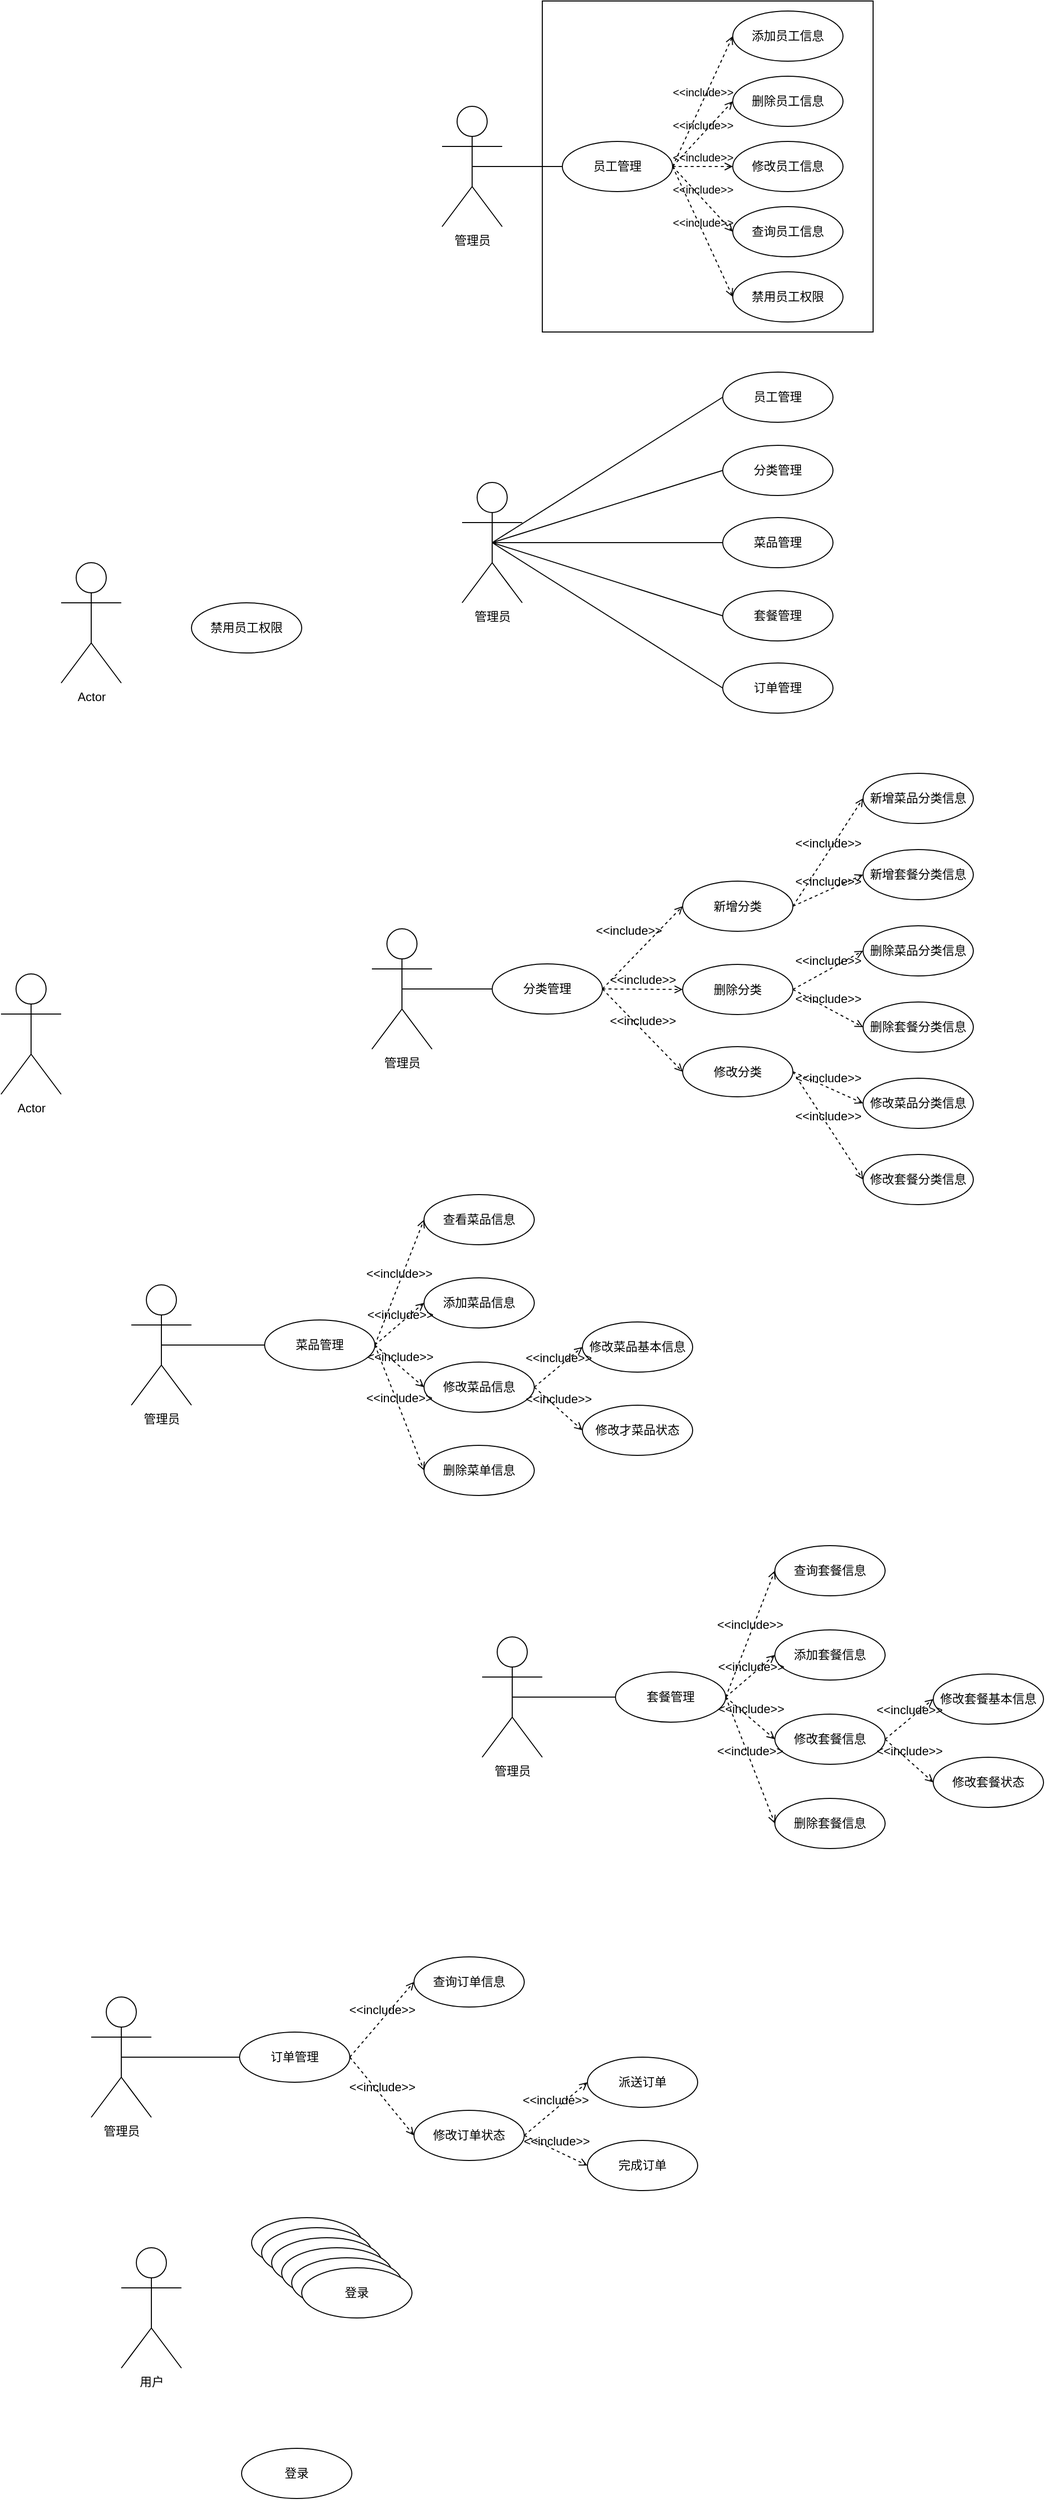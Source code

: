 <mxfile version="24.2.7" type="github" pages="2">
  <diagram name="第 1 页" id="0oYE38ctvLdI-eBOiRC1">
    <mxGraphModel dx="1310" dy="893" grid="1" gridSize="10" guides="1" tooltips="1" connect="1" arrows="1" fold="1" page="0" pageScale="1" pageWidth="827" pageHeight="1169" math="0" shadow="0">
      <root>
        <mxCell id="0" />
        <mxCell id="1" parent="0" />
        <mxCell id="sIXahdsAGYvL0uW4tXdE-1" value="" style="group;movable=1;resizable=1;rotatable=1;deletable=1;editable=1;locked=0;connectable=1;" vertex="1" connectable="0" parent="1">
          <mxGeometry x="430" y="-120" width="400" height="310" as="geometry" />
        </mxCell>
        <mxCell id="sIXahdsAGYvL0uW4tXdE-46" style="edgeStyle=none;rounded=0;orthogonalLoop=1;jettySize=auto;html=1;exitX=0.5;exitY=0.5;exitDx=0;exitDy=0;exitPerimeter=0;entryX=0;entryY=0.5;entryDx=0;entryDy=0;strokeColor=default;align=center;verticalAlign=bottom;fontFamily=Helvetica;fontSize=12;fontColor=default;labelBackgroundColor=none;endArrow=none;endFill=0;" edge="1" parent="sIXahdsAGYvL0uW4tXdE-1" source="2XvVjahBwO5Qx6K5A-zi-1" target="2XvVjahBwO5Qx6K5A-zi-2">
          <mxGeometry relative="1" as="geometry" />
        </mxCell>
        <mxCell id="2XvVjahBwO5Qx6K5A-zi-1" value="管理员" style="shape=umlActor;verticalLabelPosition=bottom;verticalAlign=top;html=1;outlineConnect=0;" vertex="1" parent="sIXahdsAGYvL0uW4tXdE-1">
          <mxGeometry y="95" width="60" height="120" as="geometry" />
        </mxCell>
        <mxCell id="2XvVjahBwO5Qx6K5A-zi-2" value="员工管理" style="ellipse;whiteSpace=wrap;html=1;" vertex="1" parent="sIXahdsAGYvL0uW4tXdE-1">
          <mxGeometry x="120" y="130" width="110" height="50" as="geometry" />
        </mxCell>
        <mxCell id="2XvVjahBwO5Qx6K5A-zi-9" value="" style="group" vertex="1" connectable="0" parent="sIXahdsAGYvL0uW4tXdE-1">
          <mxGeometry x="290" width="110" height="310" as="geometry" />
        </mxCell>
        <mxCell id="2XvVjahBwO5Qx6K5A-zi-4" value="删除员工信息" style="ellipse;whiteSpace=wrap;html=1;" vertex="1" parent="2XvVjahBwO5Qx6K5A-zi-9">
          <mxGeometry y="65" width="110" height="50" as="geometry" />
        </mxCell>
        <mxCell id="2XvVjahBwO5Qx6K5A-zi-5" value="添加员工信息" style="ellipse;whiteSpace=wrap;html=1;" vertex="1" parent="2XvVjahBwO5Qx6K5A-zi-9">
          <mxGeometry width="110" height="50" as="geometry" />
        </mxCell>
        <mxCell id="2XvVjahBwO5Qx6K5A-zi-6" value="查询员工信息" style="ellipse;whiteSpace=wrap;html=1;" vertex="1" parent="2XvVjahBwO5Qx6K5A-zi-9">
          <mxGeometry y="195" width="110" height="50" as="geometry" />
        </mxCell>
        <mxCell id="2XvVjahBwO5Qx6K5A-zi-7" value="修改员工信息" style="ellipse;whiteSpace=wrap;html=1;" vertex="1" parent="2XvVjahBwO5Qx6K5A-zi-9">
          <mxGeometry y="130" width="110" height="50" as="geometry" />
        </mxCell>
        <mxCell id="2XvVjahBwO5Qx6K5A-zi-8" value="禁用员工权限" style="ellipse;whiteSpace=wrap;html=1;" vertex="1" parent="2XvVjahBwO5Qx6K5A-zi-9">
          <mxGeometry y="260" width="110" height="50" as="geometry" />
        </mxCell>
        <mxCell id="2XvVjahBwO5Qx6K5A-zi-20" value="&amp;lt;&amp;lt;include&amp;gt;&amp;gt;" style="html=1;verticalAlign=bottom;labelBackgroundColor=none;endArrow=open;endFill=0;dashed=1;rounded=0;strokeColor=default;align=center;fontFamily=Helvetica;fontSize=11;fontColor=default;entryX=0;entryY=0.5;entryDx=0;entryDy=0;exitX=1;exitY=0.5;exitDx=0;exitDy=0;" edge="1" parent="sIXahdsAGYvL0uW4tXdE-1" source="2XvVjahBwO5Qx6K5A-zi-2" target="2XvVjahBwO5Qx6K5A-zi-5">
          <mxGeometry width="160" relative="1" as="geometry">
            <mxPoint x="140" y="120" as="sourcePoint" />
            <mxPoint x="300" y="120" as="targetPoint" />
          </mxGeometry>
        </mxCell>
        <mxCell id="2XvVjahBwO5Qx6K5A-zi-23" value="&amp;lt;&amp;lt;include&amp;gt;&amp;gt;" style="html=1;verticalAlign=bottom;labelBackgroundColor=none;endArrow=open;endFill=0;dashed=1;rounded=0;strokeColor=default;align=center;fontFamily=Helvetica;fontSize=11;fontColor=default;exitX=1;exitY=0.5;exitDx=0;exitDy=0;entryX=0;entryY=0.5;entryDx=0;entryDy=0;" edge="1" parent="sIXahdsAGYvL0uW4tXdE-1" source="2XvVjahBwO5Qx6K5A-zi-2" target="2XvVjahBwO5Qx6K5A-zi-6">
          <mxGeometry width="160" relative="1" as="geometry">
            <mxPoint x="190" y="220" as="sourcePoint" />
            <mxPoint x="350" y="220" as="targetPoint" />
          </mxGeometry>
        </mxCell>
        <mxCell id="2XvVjahBwO5Qx6K5A-zi-24" value="&amp;lt;&amp;lt;include&amp;gt;&amp;gt;" style="html=1;verticalAlign=bottom;labelBackgroundColor=none;endArrow=open;endFill=0;dashed=1;rounded=0;strokeColor=default;align=center;fontFamily=Helvetica;fontSize=11;fontColor=default;entryX=0;entryY=0.5;entryDx=0;entryDy=0;exitX=1;exitY=0.5;exitDx=0;exitDy=0;" edge="1" parent="sIXahdsAGYvL0uW4tXdE-1" source="2XvVjahBwO5Qx6K5A-zi-2" target="2XvVjahBwO5Qx6K5A-zi-8">
          <mxGeometry width="160" relative="1" as="geometry">
            <mxPoint x="210" y="240" as="sourcePoint" />
            <mxPoint x="380" y="160" as="targetPoint" />
          </mxGeometry>
        </mxCell>
        <mxCell id="2XvVjahBwO5Qx6K5A-zi-25" value="&amp;lt;&amp;lt;include&amp;gt;&amp;gt;" style="html=1;verticalAlign=bottom;labelBackgroundColor=none;endArrow=open;endFill=0;dashed=1;rounded=0;strokeColor=default;align=center;fontFamily=Helvetica;fontSize=11;fontColor=default;entryX=0;entryY=0.5;entryDx=0;entryDy=0;exitX=1;exitY=0.5;exitDx=0;exitDy=0;" edge="1" parent="sIXahdsAGYvL0uW4tXdE-1" source="2XvVjahBwO5Qx6K5A-zi-2" target="2XvVjahBwO5Qx6K5A-zi-4">
          <mxGeometry width="160" relative="1" as="geometry">
            <mxPoint x="290" y="150" as="sourcePoint" />
            <mxPoint x="380" y="160" as="targetPoint" />
          </mxGeometry>
        </mxCell>
        <mxCell id="2XvVjahBwO5Qx6K5A-zi-26" value="&amp;lt;&amp;lt;include&amp;gt;&amp;gt;" style="html=1;verticalAlign=bottom;labelBackgroundColor=none;endArrow=open;endFill=0;dashed=1;rounded=0;strokeColor=default;align=center;fontFamily=Helvetica;fontSize=11;fontColor=default;entryX=0;entryY=0.5;entryDx=0;entryDy=0;exitX=1;exitY=0.5;exitDx=0;exitDy=0;" edge="1" parent="sIXahdsAGYvL0uW4tXdE-1" source="2XvVjahBwO5Qx6K5A-zi-2" target="2XvVjahBwO5Qx6K5A-zi-7">
          <mxGeometry width="160" relative="1" as="geometry">
            <mxPoint x="560" y="250" as="sourcePoint" />
            <mxPoint x="380" y="160" as="targetPoint" />
          </mxGeometry>
        </mxCell>
        <mxCell id="sIXahdsAGYvL0uW4tXdE-6" value="Actor" style="shape=umlActor;verticalLabelPosition=bottom;verticalAlign=top;html=1;outlineConnect=0;" vertex="1" parent="1">
          <mxGeometry x="50" y="430" width="60" height="120" as="geometry" />
        </mxCell>
        <mxCell id="sIXahdsAGYvL0uW4tXdE-7" value="Actor" style="shape=umlActor;verticalLabelPosition=bottom;verticalAlign=top;html=1;outlineConnect=0;" vertex="1" parent="1">
          <mxGeometry x="-10" y="840" width="60" height="120" as="geometry" />
        </mxCell>
        <mxCell id="sIXahdsAGYvL0uW4tXdE-10" value="禁用员工权限" style="ellipse;whiteSpace=wrap;html=1;" vertex="1" parent="1">
          <mxGeometry x="180" y="470" width="110" height="50" as="geometry" />
        </mxCell>
        <mxCell id="sIXahdsAGYvL0uW4tXdE-33" value="" style="group" vertex="1" connectable="0" parent="1">
          <mxGeometry x="530" y="240" width="290" height="340" as="geometry" />
        </mxCell>
        <mxCell id="sIXahdsAGYvL0uW4tXdE-14" value="订单管理" style="ellipse;whiteSpace=wrap;html=1;verticalAlign=middle;" vertex="1" parent="sIXahdsAGYvL0uW4tXdE-33">
          <mxGeometry x="180" y="290" width="110" height="50" as="geometry" />
        </mxCell>
        <mxCell id="sIXahdsAGYvL0uW4tXdE-15" value="套餐管理" style="ellipse;whiteSpace=wrap;html=1;verticalAlign=middle;" vertex="1" parent="sIXahdsAGYvL0uW4tXdE-33">
          <mxGeometry x="180" y="218" width="110" height="50" as="geometry" />
        </mxCell>
        <mxCell id="sIXahdsAGYvL0uW4tXdE-16" value="菜品管理" style="ellipse;whiteSpace=wrap;html=1;verticalAlign=middle;" vertex="1" parent="sIXahdsAGYvL0uW4tXdE-33">
          <mxGeometry x="180" y="145" width="110" height="50" as="geometry" />
        </mxCell>
        <mxCell id="sIXahdsAGYvL0uW4tXdE-17" value="分类管理" style="ellipse;whiteSpace=wrap;html=1;verticalAlign=middle;" vertex="1" parent="sIXahdsAGYvL0uW4tXdE-33">
          <mxGeometry x="180" y="73" width="110" height="50" as="geometry" />
        </mxCell>
        <mxCell id="sIXahdsAGYvL0uW4tXdE-18" value="员工管理" style="ellipse;whiteSpace=wrap;html=1;verticalAlign=middle;" vertex="1" parent="sIXahdsAGYvL0uW4tXdE-33">
          <mxGeometry x="180" width="110" height="50" as="geometry" />
        </mxCell>
        <mxCell id="sIXahdsAGYvL0uW4tXdE-50" value="" style="whiteSpace=wrap;html=1;aspect=fixed;pointerEvents=0;align=center;verticalAlign=top;fontFamily=Helvetica;fontSize=12;fontColor=default;fillColor=none;gradientColor=none;" vertex="1" parent="1">
          <mxGeometry x="530" y="-130" width="330" height="330" as="geometry" />
        </mxCell>
        <mxCell id="sIXahdsAGYvL0uW4tXdE-9" value="管理员" style="shape=umlActor;verticalLabelPosition=bottom;verticalAlign=top;html=1;outlineConnect=0;" vertex="1" parent="1">
          <mxGeometry x="450" y="350" width="60" height="120" as="geometry" />
        </mxCell>
        <mxCell id="sIXahdsAGYvL0uW4tXdE-27" value="" style="html=1;verticalAlign=bottom;labelBackgroundColor=none;endArrow=none;endFill=0;rounded=0;strokeColor=default;align=center;fontFamily=Helvetica;fontSize=12;fontColor=default;exitX=0.5;exitY=0.5;exitDx=0;exitDy=0;exitPerimeter=0;entryX=0;entryY=0.5;entryDx=0;entryDy=0;" edge="1" parent="1" source="sIXahdsAGYvL0uW4tXdE-9" target="sIXahdsAGYvL0uW4tXdE-18">
          <mxGeometry width="160" relative="1" as="geometry">
            <mxPoint x="880" y="390" as="sourcePoint" />
            <mxPoint x="1040" y="390" as="targetPoint" />
          </mxGeometry>
        </mxCell>
        <mxCell id="sIXahdsAGYvL0uW4tXdE-29" value="" style="html=1;verticalAlign=bottom;labelBackgroundColor=none;endArrow=none;endFill=0;rounded=0;strokeColor=default;align=center;fontFamily=Helvetica;fontSize=12;fontColor=default;exitX=0.5;exitY=0.5;exitDx=0;exitDy=0;exitPerimeter=0;entryX=0;entryY=0.5;entryDx=0;entryDy=0;" edge="1" parent="1" source="sIXahdsAGYvL0uW4tXdE-9" target="sIXahdsAGYvL0uW4tXdE-17">
          <mxGeometry width="160" relative="1" as="geometry">
            <mxPoint x="830" y="540" as="sourcePoint" />
            <mxPoint x="990" y="540" as="targetPoint" />
          </mxGeometry>
        </mxCell>
        <mxCell id="sIXahdsAGYvL0uW4tXdE-30" value="" style="html=1;verticalAlign=bottom;labelBackgroundColor=none;endArrow=none;endFill=0;rounded=0;strokeColor=default;align=center;fontFamily=Helvetica;fontSize=12;fontColor=default;exitX=0.5;exitY=0.5;exitDx=0;exitDy=0;exitPerimeter=0;" edge="1" parent="1" source="sIXahdsAGYvL0uW4tXdE-9" target="sIXahdsAGYvL0uW4tXdE-16">
          <mxGeometry width="160" relative="1" as="geometry">
            <mxPoint x="830" y="360" as="sourcePoint" />
            <mxPoint x="990" y="360" as="targetPoint" />
          </mxGeometry>
        </mxCell>
        <mxCell id="sIXahdsAGYvL0uW4tXdE-31" value="" style="html=1;verticalAlign=bottom;labelBackgroundColor=none;endArrow=none;endFill=0;rounded=0;strokeColor=default;align=center;fontFamily=Helvetica;fontSize=12;fontColor=default;exitX=0.5;exitY=0.5;exitDx=0;exitDy=0;exitPerimeter=0;entryX=0;entryY=0.5;entryDx=0;entryDy=0;" edge="1" parent="1" source="sIXahdsAGYvL0uW4tXdE-9" target="sIXahdsAGYvL0uW4tXdE-15">
          <mxGeometry width="160" relative="1" as="geometry">
            <mxPoint x="830" y="360" as="sourcePoint" />
            <mxPoint x="990" y="360" as="targetPoint" />
          </mxGeometry>
        </mxCell>
        <mxCell id="sIXahdsAGYvL0uW4tXdE-32" value="" style="html=1;verticalAlign=bottom;labelBackgroundColor=none;endArrow=none;endFill=0;rounded=0;strokeColor=default;align=center;fontFamily=Helvetica;fontSize=12;fontColor=default;exitX=0.5;exitY=0.5;exitDx=0;exitDy=0;exitPerimeter=0;entryX=0;entryY=0.5;entryDx=0;entryDy=0;" edge="1" parent="1" source="sIXahdsAGYvL0uW4tXdE-9" target="sIXahdsAGYvL0uW4tXdE-14">
          <mxGeometry width="160" relative="1" as="geometry">
            <mxPoint x="830" y="450" as="sourcePoint" />
            <mxPoint x="990" y="450" as="targetPoint" />
          </mxGeometry>
        </mxCell>
        <mxCell id="sIXahdsAGYvL0uW4tXdE-60" value="" style="group" vertex="1" connectable="0" parent="1">
          <mxGeometry x="360" y="640" width="600" height="430" as="geometry" />
        </mxCell>
        <mxCell id="sIXahdsAGYvL0uW4tXdE-56" value="" style="group" vertex="1" connectable="0" parent="sIXahdsAGYvL0uW4tXdE-60">
          <mxGeometry x="490" width="110" height="430" as="geometry" />
        </mxCell>
        <mxCell id="sIXahdsAGYvL0uW4tXdE-11" value="删除套餐分类信息" style="ellipse;whiteSpace=wrap;html=1;" vertex="1" parent="sIXahdsAGYvL0uW4tXdE-56">
          <mxGeometry y="228" width="110" height="50" as="geometry" />
        </mxCell>
        <mxCell id="sIXahdsAGYvL0uW4tXdE-12" value="删除菜品分类信息" style="ellipse;whiteSpace=wrap;html=1;" vertex="1" parent="sIXahdsAGYvL0uW4tXdE-56">
          <mxGeometry y="152" width="110" height="50" as="geometry" />
        </mxCell>
        <mxCell id="sIXahdsAGYvL0uW4tXdE-13" value="新增套餐分类信息" style="ellipse;whiteSpace=wrap;html=1;" vertex="1" parent="sIXahdsAGYvL0uW4tXdE-56">
          <mxGeometry y="76" width="110" height="50" as="geometry" />
        </mxCell>
        <mxCell id="sIXahdsAGYvL0uW4tXdE-34" value="新增菜品分类信息" style="ellipse;whiteSpace=wrap;html=1;" vertex="1" parent="sIXahdsAGYvL0uW4tXdE-56">
          <mxGeometry width="110" height="50" as="geometry" />
        </mxCell>
        <mxCell id="sIXahdsAGYvL0uW4tXdE-43" value="修改套餐分类信息" style="ellipse;whiteSpace=wrap;html=1;" vertex="1" parent="sIXahdsAGYvL0uW4tXdE-56">
          <mxGeometry y="380" width="110" height="50" as="geometry" />
        </mxCell>
        <mxCell id="sIXahdsAGYvL0uW4tXdE-44" value="修改菜品分类信息" style="ellipse;whiteSpace=wrap;html=1;" vertex="1" parent="sIXahdsAGYvL0uW4tXdE-56">
          <mxGeometry y="304" width="110" height="50" as="geometry" />
        </mxCell>
        <mxCell id="sIXahdsAGYvL0uW4tXdE-59" value="" style="group" vertex="1" connectable="0" parent="sIXahdsAGYvL0uW4tXdE-60">
          <mxGeometry y="107.5" width="420" height="215" as="geometry" />
        </mxCell>
        <mxCell id="sIXahdsAGYvL0uW4tXdE-8" value="管理员" style="shape=umlActor;verticalLabelPosition=bottom;verticalAlign=top;html=1;outlineConnect=0;" vertex="1" parent="sIXahdsAGYvL0uW4tXdE-59">
          <mxGeometry y="47.5" width="60" height="120" as="geometry" />
        </mxCell>
        <mxCell id="sIXahdsAGYvL0uW4tXdE-58" value="" style="group" vertex="1" connectable="0" parent="sIXahdsAGYvL0uW4tXdE-59">
          <mxGeometry x="120" width="300" height="215" as="geometry" />
        </mxCell>
        <mxCell id="sIXahdsAGYvL0uW4tXdE-38" value="分类管理" style="ellipse;whiteSpace=wrap;html=1;" vertex="1" parent="sIXahdsAGYvL0uW4tXdE-58">
          <mxGeometry y="82.5" width="110" height="50" as="geometry" />
        </mxCell>
        <mxCell id="sIXahdsAGYvL0uW4tXdE-53" value="&amp;lt;&amp;lt;include&amp;gt;&amp;gt;" style="html=1;verticalAlign=bottom;labelBackgroundColor=none;endArrow=open;endFill=0;dashed=1;rounded=0;strokeColor=default;align=center;fontFamily=Helvetica;fontSize=12;fontColor=default;exitX=1;exitY=0.5;exitDx=0;exitDy=0;entryX=0;entryY=0.5;entryDx=0;entryDy=0;" edge="1" parent="sIXahdsAGYvL0uW4tXdE-58" source="sIXahdsAGYvL0uW4tXdE-38" target="sIXahdsAGYvL0uW4tXdE-37">
          <mxGeometry x="-0.079" y="15" width="160" relative="1" as="geometry">
            <mxPoint x="240" y="192.5" as="sourcePoint" />
            <mxPoint x="400" y="192.5" as="targetPoint" />
            <mxPoint y="-1" as="offset" />
          </mxGeometry>
        </mxCell>
        <mxCell id="sIXahdsAGYvL0uW4tXdE-55" value="&amp;lt;&amp;lt;include&amp;gt;&amp;gt;" style="html=1;verticalAlign=bottom;labelBackgroundColor=none;endArrow=open;endFill=0;dashed=1;rounded=0;strokeColor=default;align=center;fontFamily=Helvetica;fontSize=12;fontColor=default;exitX=1;exitY=0.5;exitDx=0;exitDy=0;entryX=0;entryY=0.5;entryDx=0;entryDy=0;" edge="1" parent="sIXahdsAGYvL0uW4tXdE-58" source="sIXahdsAGYvL0uW4tXdE-38" target="sIXahdsAGYvL0uW4tXdE-36">
          <mxGeometry width="160" relative="1" as="geometry">
            <mxPoint x="240" y="192.5" as="sourcePoint" />
            <mxPoint x="180" y="122.5" as="targetPoint" />
          </mxGeometry>
        </mxCell>
        <mxCell id="sIXahdsAGYvL0uW4tXdE-57" value="" style="group" vertex="1" connectable="0" parent="sIXahdsAGYvL0uW4tXdE-58">
          <mxGeometry x="190" width="110" height="215" as="geometry" />
        </mxCell>
        <mxCell id="sIXahdsAGYvL0uW4tXdE-35" value="修改分类" style="ellipse;whiteSpace=wrap;html=1;" vertex="1" parent="sIXahdsAGYvL0uW4tXdE-57">
          <mxGeometry y="165" width="110" height="50" as="geometry" />
        </mxCell>
        <mxCell id="sIXahdsAGYvL0uW4tXdE-36" value="删除分类" style="ellipse;whiteSpace=wrap;html=1;" vertex="1" parent="sIXahdsAGYvL0uW4tXdE-57">
          <mxGeometry y="83" width="110" height="50" as="geometry" />
        </mxCell>
        <mxCell id="sIXahdsAGYvL0uW4tXdE-37" value="新增分类" style="ellipse;whiteSpace=wrap;html=1;" vertex="1" parent="sIXahdsAGYvL0uW4tXdE-57">
          <mxGeometry width="110" height="50" as="geometry" />
        </mxCell>
        <mxCell id="sIXahdsAGYvL0uW4tXdE-61" value="&amp;lt;&amp;lt;include&amp;gt;&amp;gt;" style="html=1;verticalAlign=bottom;labelBackgroundColor=none;endArrow=open;endFill=0;dashed=1;rounded=0;strokeColor=default;align=center;fontFamily=Helvetica;fontSize=12;fontColor=default;entryX=0;entryY=0.5;entryDx=0;entryDy=0;exitX=1;exitY=0.5;exitDx=0;exitDy=0;" edge="1" parent="sIXahdsAGYvL0uW4tXdE-58" source="sIXahdsAGYvL0uW4tXdE-38" target="sIXahdsAGYvL0uW4tXdE-35">
          <mxGeometry width="160" relative="1" as="geometry">
            <mxPoint x="-40" y="102.5" as="sourcePoint" />
            <mxPoint x="120" y="102.5" as="targetPoint" />
          </mxGeometry>
        </mxCell>
        <mxCell id="sIXahdsAGYvL0uW4tXdE-52" style="edgeStyle=none;rounded=0;orthogonalLoop=1;jettySize=auto;html=1;exitX=0.5;exitY=0.5;exitDx=0;exitDy=0;exitPerimeter=0;entryX=0;entryY=0.5;entryDx=0;entryDy=0;strokeColor=default;align=center;verticalAlign=bottom;fontFamily=Helvetica;fontSize=12;fontColor=default;labelBackgroundColor=none;endArrow=none;endFill=0;" edge="1" parent="sIXahdsAGYvL0uW4tXdE-59" source="sIXahdsAGYvL0uW4tXdE-8" target="sIXahdsAGYvL0uW4tXdE-38">
          <mxGeometry relative="1" as="geometry" />
        </mxCell>
        <mxCell id="sIXahdsAGYvL0uW4tXdE-62" value="&amp;lt;&amp;lt;include&amp;gt;&amp;gt;" style="html=1;verticalAlign=bottom;labelBackgroundColor=none;endArrow=open;endFill=0;dashed=1;rounded=0;strokeColor=default;align=center;fontFamily=Helvetica;fontSize=12;fontColor=default;exitX=1;exitY=0.5;exitDx=0;exitDy=0;entryX=0;entryY=0.5;entryDx=0;entryDy=0;" edge="1" parent="sIXahdsAGYvL0uW4tXdE-60" source="sIXahdsAGYvL0uW4tXdE-37" target="sIXahdsAGYvL0uW4tXdE-34">
          <mxGeometry width="160" relative="1" as="geometry">
            <mxPoint x="320" y="210" as="sourcePoint" />
            <mxPoint x="480" y="210" as="targetPoint" />
          </mxGeometry>
        </mxCell>
        <mxCell id="sIXahdsAGYvL0uW4tXdE-63" value="&amp;lt;&amp;lt;include&amp;gt;&amp;gt;" style="html=1;verticalAlign=bottom;labelBackgroundColor=none;endArrow=open;endFill=0;dashed=1;rounded=0;strokeColor=default;align=center;fontFamily=Helvetica;fontSize=12;fontColor=default;entryX=0;entryY=0.5;entryDx=0;entryDy=0;exitX=1;exitY=0.5;exitDx=0;exitDy=0;" edge="1" parent="sIXahdsAGYvL0uW4tXdE-60" source="sIXahdsAGYvL0uW4tXdE-37" target="sIXahdsAGYvL0uW4tXdE-13">
          <mxGeometry width="160" relative="1" as="geometry">
            <mxPoint x="320" y="210" as="sourcePoint" />
            <mxPoint x="480" y="210" as="targetPoint" />
          </mxGeometry>
        </mxCell>
        <mxCell id="sIXahdsAGYvL0uW4tXdE-64" value="&amp;lt;&amp;lt;include&amp;gt;&amp;gt;" style="html=1;verticalAlign=bottom;labelBackgroundColor=none;endArrow=open;endFill=0;dashed=1;rounded=0;strokeColor=default;align=center;fontFamily=Helvetica;fontSize=12;fontColor=default;entryX=0;entryY=0.5;entryDx=0;entryDy=0;exitX=1;exitY=0.5;exitDx=0;exitDy=0;" edge="1" parent="sIXahdsAGYvL0uW4tXdE-60" source="sIXahdsAGYvL0uW4tXdE-36" target="sIXahdsAGYvL0uW4tXdE-12">
          <mxGeometry width="160" relative="1" as="geometry">
            <mxPoint x="320" y="210" as="sourcePoint" />
            <mxPoint x="480" y="210" as="targetPoint" />
          </mxGeometry>
        </mxCell>
        <mxCell id="sIXahdsAGYvL0uW4tXdE-65" value="&amp;lt;&amp;lt;include&amp;gt;&amp;gt;" style="html=1;verticalAlign=bottom;labelBackgroundColor=none;endArrow=open;endFill=0;dashed=1;rounded=0;strokeColor=default;align=center;fontFamily=Helvetica;fontSize=12;fontColor=default;entryX=0;entryY=0.5;entryDx=0;entryDy=0;exitX=1;exitY=0.5;exitDx=0;exitDy=0;" edge="1" parent="sIXahdsAGYvL0uW4tXdE-60" source="sIXahdsAGYvL0uW4tXdE-36" target="sIXahdsAGYvL0uW4tXdE-11">
          <mxGeometry width="160" relative="1" as="geometry">
            <mxPoint x="320" y="210" as="sourcePoint" />
            <mxPoint x="480" y="210" as="targetPoint" />
          </mxGeometry>
        </mxCell>
        <mxCell id="sIXahdsAGYvL0uW4tXdE-66" value="&amp;lt;&amp;lt;include&amp;gt;&amp;gt;" style="html=1;verticalAlign=bottom;labelBackgroundColor=none;endArrow=open;endFill=0;dashed=1;rounded=0;strokeColor=default;align=center;fontFamily=Helvetica;fontSize=12;fontColor=default;entryX=0;entryY=0.5;entryDx=0;entryDy=0;exitX=1;exitY=0.5;exitDx=0;exitDy=0;" edge="1" parent="sIXahdsAGYvL0uW4tXdE-60" source="sIXahdsAGYvL0uW4tXdE-35" target="sIXahdsAGYvL0uW4tXdE-44">
          <mxGeometry width="160" relative="1" as="geometry">
            <mxPoint x="320" y="210" as="sourcePoint" />
            <mxPoint x="480" y="210" as="targetPoint" />
          </mxGeometry>
        </mxCell>
        <mxCell id="sIXahdsAGYvL0uW4tXdE-67" value="&amp;lt;&amp;lt;include&amp;gt;&amp;gt;" style="html=1;verticalAlign=bottom;labelBackgroundColor=none;endArrow=open;endFill=0;dashed=1;rounded=0;strokeColor=default;align=center;fontFamily=Helvetica;fontSize=12;fontColor=default;exitX=1;exitY=0.5;exitDx=0;exitDy=0;entryX=0;entryY=0.5;entryDx=0;entryDy=0;" edge="1" parent="sIXahdsAGYvL0uW4tXdE-60" source="sIXahdsAGYvL0uW4tXdE-35" target="sIXahdsAGYvL0uW4tXdE-43">
          <mxGeometry width="160" relative="1" as="geometry">
            <mxPoint x="320" y="210" as="sourcePoint" />
            <mxPoint x="480" y="210" as="targetPoint" />
          </mxGeometry>
        </mxCell>
        <mxCell id="sIXahdsAGYvL0uW4tXdE-94" value="" style="group" vertex="1" connectable="0" parent="1">
          <mxGeometry x="470" y="1410" width="560" height="302" as="geometry" />
        </mxCell>
        <mxCell id="sIXahdsAGYvL0uW4tXdE-74" value="" style="group" vertex="1" connectable="0" parent="sIXahdsAGYvL0uW4tXdE-94">
          <mxGeometry x="450" y="128" width="110" height="133" as="geometry" />
        </mxCell>
        <mxCell id="sIXahdsAGYvL0uW4tXdE-75" value="修改套餐基本信息" style="ellipse;whiteSpace=wrap;html=1;" vertex="1" parent="sIXahdsAGYvL0uW4tXdE-74">
          <mxGeometry width="110" height="50" as="geometry" />
        </mxCell>
        <mxCell id="sIXahdsAGYvL0uW4tXdE-76" value="修改套餐状态" style="ellipse;whiteSpace=wrap;html=1;" vertex="1" parent="sIXahdsAGYvL0uW4tXdE-74">
          <mxGeometry y="83" width="110" height="50" as="geometry" />
        </mxCell>
        <mxCell id="sIXahdsAGYvL0uW4tXdE-77" value="套餐管理" style="ellipse;whiteSpace=wrap;html=1;" vertex="1" parent="sIXahdsAGYvL0uW4tXdE-94">
          <mxGeometry x="133" y="126" width="110" height="50" as="geometry" />
        </mxCell>
        <mxCell id="sIXahdsAGYvL0uW4tXdE-98" style="edgeStyle=none;rounded=0;orthogonalLoop=1;jettySize=auto;html=1;exitX=0.5;exitY=0.5;exitDx=0;exitDy=0;exitPerimeter=0;entryX=0;entryY=0.5;entryDx=0;entryDy=0;strokeColor=default;align=center;verticalAlign=bottom;fontFamily=Helvetica;fontSize=12;fontColor=default;labelBackgroundColor=none;endArrow=none;endFill=0;" edge="1" parent="sIXahdsAGYvL0uW4tXdE-94" source="sIXahdsAGYvL0uW4tXdE-83" target="sIXahdsAGYvL0uW4tXdE-77">
          <mxGeometry relative="1" as="geometry" />
        </mxCell>
        <mxCell id="sIXahdsAGYvL0uW4tXdE-83" value="管理员" style="shape=umlActor;verticalLabelPosition=bottom;verticalAlign=top;html=1;outlineConnect=0;" vertex="1" parent="sIXahdsAGYvL0uW4tXdE-94">
          <mxGeometry y="91" width="60" height="120" as="geometry" />
        </mxCell>
        <mxCell id="sIXahdsAGYvL0uW4tXdE-93" value="" style="group" vertex="1" connectable="0" parent="sIXahdsAGYvL0uW4tXdE-94">
          <mxGeometry x="292" width="110" height="302" as="geometry" />
        </mxCell>
        <mxCell id="sIXahdsAGYvL0uW4tXdE-79" value="删除套餐信息" style="ellipse;whiteSpace=wrap;html=1;" vertex="1" parent="sIXahdsAGYvL0uW4tXdE-93">
          <mxGeometry y="252" width="110" height="50" as="geometry" />
        </mxCell>
        <mxCell id="sIXahdsAGYvL0uW4tXdE-80" value="添加套餐信息" style="ellipse;whiteSpace=wrap;html=1;" vertex="1" parent="sIXahdsAGYvL0uW4tXdE-93">
          <mxGeometry y="84" width="110" height="50" as="geometry" />
        </mxCell>
        <mxCell id="sIXahdsAGYvL0uW4tXdE-81" value="修改套餐信息" style="ellipse;whiteSpace=wrap;html=1;" vertex="1" parent="sIXahdsAGYvL0uW4tXdE-93">
          <mxGeometry y="168" width="110" height="50" as="geometry" />
        </mxCell>
        <mxCell id="sIXahdsAGYvL0uW4tXdE-82" value="查询套餐信息" style="ellipse;whiteSpace=wrap;html=1;" vertex="1" parent="sIXahdsAGYvL0uW4tXdE-93">
          <mxGeometry width="110" height="50" as="geometry" />
        </mxCell>
        <mxCell id="sIXahdsAGYvL0uW4tXdE-106" value="&amp;lt;&amp;lt;include&amp;gt;&amp;gt;" style="html=1;verticalAlign=bottom;labelBackgroundColor=none;endArrow=open;endFill=0;dashed=1;rounded=0;strokeColor=default;align=center;fontFamily=Helvetica;fontSize=12;fontColor=default;exitX=1;exitY=0.5;exitDx=0;exitDy=0;entryX=0;entryY=0.5;entryDx=0;entryDy=0;" edge="1" parent="sIXahdsAGYvL0uW4tXdE-94" source="sIXahdsAGYvL0uW4tXdE-77" target="sIXahdsAGYvL0uW4tXdE-82">
          <mxGeometry width="160" relative="1" as="geometry">
            <mxPoint x="190" y="260" as="sourcePoint" />
            <mxPoint x="350" y="260" as="targetPoint" />
          </mxGeometry>
        </mxCell>
        <mxCell id="sIXahdsAGYvL0uW4tXdE-107" value="&amp;lt;&amp;lt;include&amp;gt;&amp;gt;" style="html=1;verticalAlign=bottom;labelBackgroundColor=none;endArrow=open;endFill=0;dashed=1;rounded=0;strokeColor=default;align=center;fontFamily=Helvetica;fontSize=12;fontColor=default;exitX=1;exitY=0.5;exitDx=0;exitDy=0;entryX=0;entryY=0.5;entryDx=0;entryDy=0;" edge="1" parent="sIXahdsAGYvL0uW4tXdE-94" source="sIXahdsAGYvL0uW4tXdE-77" target="sIXahdsAGYvL0uW4tXdE-80">
          <mxGeometry width="160" relative="1" as="geometry">
            <mxPoint x="190" y="90" as="sourcePoint" />
            <mxPoint x="350" y="90" as="targetPoint" />
          </mxGeometry>
        </mxCell>
        <mxCell id="sIXahdsAGYvL0uW4tXdE-108" value="&amp;lt;&amp;lt;include&amp;gt;&amp;gt;" style="html=1;verticalAlign=bottom;labelBackgroundColor=none;endArrow=open;endFill=0;dashed=1;rounded=0;strokeColor=default;align=center;fontFamily=Helvetica;fontSize=12;fontColor=default;exitX=1;exitY=0.5;exitDx=0;exitDy=0;entryX=0;entryY=0.5;entryDx=0;entryDy=0;" edge="1" parent="sIXahdsAGYvL0uW4tXdE-94" source="sIXahdsAGYvL0uW4tXdE-77" target="sIXahdsAGYvL0uW4tXdE-81">
          <mxGeometry width="160" relative="1" as="geometry">
            <mxPoint x="190" y="90" as="sourcePoint" />
            <mxPoint x="350" y="90" as="targetPoint" />
          </mxGeometry>
        </mxCell>
        <mxCell id="sIXahdsAGYvL0uW4tXdE-109" value="&amp;lt;&amp;lt;include&amp;gt;&amp;gt;" style="html=1;verticalAlign=bottom;labelBackgroundColor=none;endArrow=open;endFill=0;dashed=1;rounded=0;strokeColor=default;align=center;fontFamily=Helvetica;fontSize=12;fontColor=default;exitX=1;exitY=0.5;exitDx=0;exitDy=0;entryX=0;entryY=0.5;entryDx=0;entryDy=0;" edge="1" parent="sIXahdsAGYvL0uW4tXdE-94" source="sIXahdsAGYvL0uW4tXdE-77" target="sIXahdsAGYvL0uW4tXdE-79">
          <mxGeometry width="160" relative="1" as="geometry">
            <mxPoint x="190" y="90" as="sourcePoint" />
            <mxPoint x="350" y="90" as="targetPoint" />
          </mxGeometry>
        </mxCell>
        <mxCell id="sIXahdsAGYvL0uW4tXdE-110" value="&amp;lt;&amp;lt;include&amp;gt;&amp;gt;" style="html=1;verticalAlign=bottom;labelBackgroundColor=none;endArrow=open;endFill=0;dashed=1;rounded=0;strokeColor=default;align=center;fontFamily=Helvetica;fontSize=12;fontColor=default;exitX=1;exitY=0.5;exitDx=0;exitDy=0;entryX=0;entryY=0.5;entryDx=0;entryDy=0;" edge="1" parent="sIXahdsAGYvL0uW4tXdE-94" source="sIXahdsAGYvL0uW4tXdE-81" target="sIXahdsAGYvL0uW4tXdE-75">
          <mxGeometry width="160" relative="1" as="geometry">
            <mxPoint x="190" y="180" as="sourcePoint" />
            <mxPoint x="430" y="240" as="targetPoint" />
          </mxGeometry>
        </mxCell>
        <mxCell id="sIXahdsAGYvL0uW4tXdE-111" value="&amp;lt;&amp;lt;include&amp;gt;&amp;gt;" style="html=1;verticalAlign=bottom;labelBackgroundColor=none;endArrow=open;endFill=0;dashed=1;rounded=0;strokeColor=default;align=center;fontFamily=Helvetica;fontSize=12;fontColor=default;exitX=1;exitY=0.5;exitDx=0;exitDy=0;entryX=0;entryY=0.5;entryDx=0;entryDy=0;" edge="1" parent="sIXahdsAGYvL0uW4tXdE-94" source="sIXahdsAGYvL0uW4tXdE-81" target="sIXahdsAGYvL0uW4tXdE-76">
          <mxGeometry width="160" relative="1" as="geometry">
            <mxPoint x="510" y="180" as="sourcePoint" />
            <mxPoint x="670" y="180" as="targetPoint" />
          </mxGeometry>
        </mxCell>
        <mxCell id="sIXahdsAGYvL0uW4tXdE-95" value="" style="group" vertex="1" connectable="0" parent="1">
          <mxGeometry x="120" y="1060" width="560" height="300" as="geometry" />
        </mxCell>
        <mxCell id="sIXahdsAGYvL0uW4tXdE-70" value="" style="group" vertex="1" connectable="0" parent="sIXahdsAGYvL0uW4tXdE-95">
          <mxGeometry x="450" y="127" width="110" height="133" as="geometry" />
        </mxCell>
        <mxCell id="sIXahdsAGYvL0uW4tXdE-68" value="修改菜品基本信息" style="ellipse;whiteSpace=wrap;html=1;" vertex="1" parent="sIXahdsAGYvL0uW4tXdE-70">
          <mxGeometry width="110" height="50" as="geometry" />
        </mxCell>
        <mxCell id="sIXahdsAGYvL0uW4tXdE-69" value="修改才菜品状态" style="ellipse;whiteSpace=wrap;html=1;" vertex="1" parent="sIXahdsAGYvL0uW4tXdE-70">
          <mxGeometry y="83" width="110" height="50" as="geometry" />
        </mxCell>
        <mxCell id="sIXahdsAGYvL0uW4tXdE-71" value="菜品管理" style="ellipse;whiteSpace=wrap;html=1;" vertex="1" parent="sIXahdsAGYvL0uW4tXdE-95">
          <mxGeometry x="133" y="125" width="110" height="50" as="geometry" />
        </mxCell>
        <mxCell id="sIXahdsAGYvL0uW4tXdE-72" value="" style="group" vertex="1" connectable="0" parent="sIXahdsAGYvL0uW4tXdE-95">
          <mxGeometry x="292" width="110" height="300" as="geometry" />
        </mxCell>
        <mxCell id="sIXahdsAGYvL0uW4tXdE-39" value="修改菜品信息" style="ellipse;whiteSpace=wrap;html=1;" vertex="1" parent="sIXahdsAGYvL0uW4tXdE-72">
          <mxGeometry y="167" width="110" height="50" as="geometry" />
        </mxCell>
        <mxCell id="sIXahdsAGYvL0uW4tXdE-40" value="查看菜品信息" style="ellipse;whiteSpace=wrap;html=1;" vertex="1" parent="sIXahdsAGYvL0uW4tXdE-72">
          <mxGeometry width="110" height="50" as="geometry" />
        </mxCell>
        <mxCell id="sIXahdsAGYvL0uW4tXdE-41" value="添加菜品信息" style="ellipse;whiteSpace=wrap;html=1;" vertex="1" parent="sIXahdsAGYvL0uW4tXdE-72">
          <mxGeometry y="83" width="110" height="50" as="geometry" />
        </mxCell>
        <mxCell id="sIXahdsAGYvL0uW4tXdE-42" value="删除菜单信息" style="ellipse;whiteSpace=wrap;html=1;" vertex="1" parent="sIXahdsAGYvL0uW4tXdE-72">
          <mxGeometry y="250" width="110" height="50" as="geometry" />
        </mxCell>
        <mxCell id="sIXahdsAGYvL0uW4tXdE-97" style="edgeStyle=none;rounded=0;orthogonalLoop=1;jettySize=auto;html=1;exitX=0.5;exitY=0.5;exitDx=0;exitDy=0;exitPerimeter=0;strokeColor=default;align=center;verticalAlign=bottom;fontFamily=Helvetica;fontSize=12;fontColor=default;labelBackgroundColor=none;endArrow=none;endFill=0;" edge="1" parent="sIXahdsAGYvL0uW4tXdE-95" source="sIXahdsAGYvL0uW4tXdE-73" target="sIXahdsAGYvL0uW4tXdE-71">
          <mxGeometry relative="1" as="geometry" />
        </mxCell>
        <mxCell id="sIXahdsAGYvL0uW4tXdE-73" value="管理员" style="shape=umlActor;verticalLabelPosition=bottom;verticalAlign=top;html=1;outlineConnect=0;" vertex="1" parent="sIXahdsAGYvL0uW4tXdE-95">
          <mxGeometry y="90" width="60" height="120" as="geometry" />
        </mxCell>
        <mxCell id="sIXahdsAGYvL0uW4tXdE-100" value="&amp;lt;&amp;lt;include&amp;gt;&amp;gt;" style="html=1;verticalAlign=bottom;labelBackgroundColor=none;endArrow=open;endFill=0;dashed=1;rounded=0;strokeColor=default;align=center;fontFamily=Helvetica;fontSize=12;fontColor=default;exitX=1;exitY=0.5;exitDx=0;exitDy=0;entryX=0;entryY=0.5;entryDx=0;entryDy=0;" edge="1" parent="sIXahdsAGYvL0uW4tXdE-95" source="sIXahdsAGYvL0uW4tXdE-71" target="sIXahdsAGYvL0uW4tXdE-40">
          <mxGeometry width="160" relative="1" as="geometry">
            <mxPoint x="220" y="230" as="sourcePoint" />
            <mxPoint x="380" y="230" as="targetPoint" />
          </mxGeometry>
        </mxCell>
        <mxCell id="sIXahdsAGYvL0uW4tXdE-101" value="&amp;lt;&amp;lt;include&amp;gt;&amp;gt;" style="html=1;verticalAlign=bottom;labelBackgroundColor=none;endArrow=open;endFill=0;dashed=1;rounded=0;strokeColor=default;align=center;fontFamily=Helvetica;fontSize=12;fontColor=default;exitX=1;exitY=0.5;exitDx=0;exitDy=0;entryX=0;entryY=0.5;entryDx=0;entryDy=0;" edge="1" parent="sIXahdsAGYvL0uW4tXdE-95" source="sIXahdsAGYvL0uW4tXdE-71" target="sIXahdsAGYvL0uW4tXdE-41">
          <mxGeometry width="160" relative="1" as="geometry">
            <mxPoint x="220" y="230" as="sourcePoint" />
            <mxPoint x="380" y="230" as="targetPoint" />
          </mxGeometry>
        </mxCell>
        <mxCell id="sIXahdsAGYvL0uW4tXdE-102" value="&amp;lt;&amp;lt;include&amp;gt;&amp;gt;" style="html=1;verticalAlign=bottom;labelBackgroundColor=none;endArrow=open;endFill=0;dashed=1;rounded=0;strokeColor=default;align=center;fontFamily=Helvetica;fontSize=12;fontColor=default;exitX=1;exitY=0.5;exitDx=0;exitDy=0;entryX=0;entryY=0.5;entryDx=0;entryDy=0;" edge="1" parent="sIXahdsAGYvL0uW4tXdE-95" source="sIXahdsAGYvL0uW4tXdE-71" target="sIXahdsAGYvL0uW4tXdE-39">
          <mxGeometry width="160" relative="1" as="geometry">
            <mxPoint x="220" y="230" as="sourcePoint" />
            <mxPoint x="380" y="230" as="targetPoint" />
          </mxGeometry>
        </mxCell>
        <mxCell id="sIXahdsAGYvL0uW4tXdE-103" value="&amp;lt;&amp;lt;include&amp;gt;&amp;gt;" style="html=1;verticalAlign=bottom;labelBackgroundColor=none;endArrow=open;endFill=0;dashed=1;rounded=0;strokeColor=default;align=center;fontFamily=Helvetica;fontSize=12;fontColor=default;exitX=1;exitY=0.5;exitDx=0;exitDy=0;entryX=0;entryY=0.5;entryDx=0;entryDy=0;" edge="1" parent="sIXahdsAGYvL0uW4tXdE-95" source="sIXahdsAGYvL0uW4tXdE-71" target="sIXahdsAGYvL0uW4tXdE-42">
          <mxGeometry width="160" relative="1" as="geometry">
            <mxPoint x="220" y="230" as="sourcePoint" />
            <mxPoint x="380" y="230" as="targetPoint" />
          </mxGeometry>
        </mxCell>
        <mxCell id="sIXahdsAGYvL0uW4tXdE-104" value="&amp;lt;&amp;lt;include&amp;gt;&amp;gt;" style="html=1;verticalAlign=bottom;labelBackgroundColor=none;endArrow=open;endFill=0;dashed=1;rounded=0;strokeColor=default;align=center;fontFamily=Helvetica;fontSize=12;fontColor=default;entryX=0;entryY=0.5;entryDx=0;entryDy=0;exitX=1;exitY=0.5;exitDx=0;exitDy=0;" edge="1" parent="sIXahdsAGYvL0uW4tXdE-95" source="sIXahdsAGYvL0uW4tXdE-39" target="sIXahdsAGYvL0uW4tXdE-68">
          <mxGeometry width="160" relative="1" as="geometry">
            <mxPoint x="220" y="230" as="sourcePoint" />
            <mxPoint x="380" y="230" as="targetPoint" />
          </mxGeometry>
        </mxCell>
        <mxCell id="sIXahdsAGYvL0uW4tXdE-105" value="&amp;lt;&amp;lt;include&amp;gt;&amp;gt;" style="html=1;verticalAlign=bottom;labelBackgroundColor=none;endArrow=open;endFill=0;dashed=1;rounded=0;strokeColor=default;align=center;fontFamily=Helvetica;fontSize=12;fontColor=default;entryX=0;entryY=0.5;entryDx=0;entryDy=0;exitX=1;exitY=0.5;exitDx=0;exitDy=0;" edge="1" parent="sIXahdsAGYvL0uW4tXdE-95" source="sIXahdsAGYvL0uW4tXdE-39" target="sIXahdsAGYvL0uW4tXdE-69">
          <mxGeometry width="160" relative="1" as="geometry">
            <mxPoint x="220" y="230" as="sourcePoint" />
            <mxPoint x="380" y="230" as="targetPoint" />
          </mxGeometry>
        </mxCell>
        <mxCell id="sIXahdsAGYvL0uW4tXdE-116" value="" style="group" vertex="1" connectable="0" parent="1">
          <mxGeometry x="80" y="1820" width="605" height="233" as="geometry" />
        </mxCell>
        <mxCell id="sIXahdsAGYvL0uW4tXdE-84" value="订单管理" style="ellipse;whiteSpace=wrap;html=1;" vertex="1" parent="sIXahdsAGYvL0uW4tXdE-116">
          <mxGeometry x="148" y="75" width="110" height="50" as="geometry" />
        </mxCell>
        <mxCell id="sIXahdsAGYvL0uW4tXdE-92" style="edgeStyle=none;rounded=0;orthogonalLoop=1;jettySize=auto;html=1;exitX=0.5;exitY=0.5;exitDx=0;exitDy=0;exitPerimeter=0;entryX=0;entryY=0.5;entryDx=0;entryDy=0;strokeColor=default;align=center;verticalAlign=bottom;fontFamily=Helvetica;fontSize=12;fontColor=default;labelBackgroundColor=none;endArrow=none;endFill=0;" edge="1" parent="sIXahdsAGYvL0uW4tXdE-116" source="sIXahdsAGYvL0uW4tXdE-85" target="sIXahdsAGYvL0uW4tXdE-84">
          <mxGeometry relative="1" as="geometry" />
        </mxCell>
        <mxCell id="sIXahdsAGYvL0uW4tXdE-85" value="管理员" style="shape=umlActor;verticalLabelPosition=bottom;verticalAlign=top;html=1;outlineConnect=0;" vertex="1" parent="sIXahdsAGYvL0uW4tXdE-116">
          <mxGeometry y="40" width="60" height="120" as="geometry" />
        </mxCell>
        <mxCell id="sIXahdsAGYvL0uW4tXdE-89" value="" style="group" vertex="1" connectable="0" parent="sIXahdsAGYvL0uW4tXdE-116">
          <mxGeometry x="495" y="100" width="110" height="133" as="geometry" />
        </mxCell>
        <mxCell id="sIXahdsAGYvL0uW4tXdE-90" value="派送订单" style="ellipse;whiteSpace=wrap;html=1;" vertex="1" parent="sIXahdsAGYvL0uW4tXdE-89">
          <mxGeometry width="110" height="50" as="geometry" />
        </mxCell>
        <mxCell id="sIXahdsAGYvL0uW4tXdE-91" value="完成订单" style="ellipse;whiteSpace=wrap;html=1;" vertex="1" parent="sIXahdsAGYvL0uW4tXdE-89">
          <mxGeometry y="83" width="110" height="50" as="geometry" />
        </mxCell>
        <mxCell id="sIXahdsAGYvL0uW4tXdE-96" value="" style="group" vertex="1" connectable="0" parent="sIXahdsAGYvL0uW4tXdE-116">
          <mxGeometry x="322" width="110" height="203" as="geometry" />
        </mxCell>
        <mxCell id="sIXahdsAGYvL0uW4tXdE-87" value="查询订单信息" style="ellipse;whiteSpace=wrap;html=1;" vertex="1" parent="sIXahdsAGYvL0uW4tXdE-96">
          <mxGeometry width="110" height="50" as="geometry" />
        </mxCell>
        <mxCell id="sIXahdsAGYvL0uW4tXdE-88" value="修改订单状态" style="ellipse;whiteSpace=wrap;html=1;" vertex="1" parent="sIXahdsAGYvL0uW4tXdE-96">
          <mxGeometry y="153" width="110" height="50" as="geometry" />
        </mxCell>
        <mxCell id="sIXahdsAGYvL0uW4tXdE-112" value="&amp;lt;&amp;lt;include&amp;gt;&amp;gt;" style="html=1;verticalAlign=bottom;labelBackgroundColor=none;endArrow=open;endFill=0;dashed=1;rounded=0;strokeColor=default;align=center;fontFamily=Helvetica;fontSize=12;fontColor=default;entryX=0;entryY=0.5;entryDx=0;entryDy=0;exitX=1;exitY=0.5;exitDx=0;exitDy=0;" edge="1" parent="sIXahdsAGYvL0uW4tXdE-116" source="sIXahdsAGYvL0uW4tXdE-84" target="sIXahdsAGYvL0uW4tXdE-87">
          <mxGeometry width="160" relative="1" as="geometry">
            <mxPoint x="322" y="130" as="sourcePoint" />
            <mxPoint x="530" y="170" as="targetPoint" />
          </mxGeometry>
        </mxCell>
        <mxCell id="sIXahdsAGYvL0uW4tXdE-113" value="&amp;lt;&amp;lt;include&amp;gt;&amp;gt;" style="html=1;verticalAlign=bottom;labelBackgroundColor=none;endArrow=open;endFill=0;dashed=1;rounded=0;strokeColor=default;align=center;fontFamily=Helvetica;fontSize=12;fontColor=default;exitX=1;exitY=0.5;exitDx=0;exitDy=0;entryX=0;entryY=0.5;entryDx=0;entryDy=0;" edge="1" parent="sIXahdsAGYvL0uW4tXdE-116" source="sIXahdsAGYvL0uW4tXdE-84" target="sIXahdsAGYvL0uW4tXdE-88">
          <mxGeometry width="160" relative="1" as="geometry">
            <mxPoint x="370" y="170" as="sourcePoint" />
            <mxPoint x="530" y="170" as="targetPoint" />
          </mxGeometry>
        </mxCell>
        <mxCell id="sIXahdsAGYvL0uW4tXdE-114" value="&amp;lt;&amp;lt;include&amp;gt;&amp;gt;" style="html=1;verticalAlign=bottom;labelBackgroundColor=none;endArrow=open;endFill=0;dashed=1;rounded=0;strokeColor=default;align=center;fontFamily=Helvetica;fontSize=12;fontColor=default;exitX=1;exitY=0.5;exitDx=0;exitDy=0;entryX=0;entryY=0.5;entryDx=0;entryDy=0;" edge="1" parent="sIXahdsAGYvL0uW4tXdE-116" source="sIXahdsAGYvL0uW4tXdE-88" target="sIXahdsAGYvL0uW4tXdE-90">
          <mxGeometry width="160" relative="1" as="geometry">
            <mxPoint x="370" y="260" as="sourcePoint" />
            <mxPoint x="530" y="260" as="targetPoint" />
          </mxGeometry>
        </mxCell>
        <mxCell id="sIXahdsAGYvL0uW4tXdE-115" value="&amp;lt;&amp;lt;include&amp;gt;&amp;gt;" style="html=1;verticalAlign=bottom;labelBackgroundColor=none;endArrow=open;endFill=0;dashed=1;rounded=0;strokeColor=default;align=center;fontFamily=Helvetica;fontSize=12;fontColor=default;exitX=1;exitY=0.5;exitDx=0;exitDy=0;entryX=0;entryY=0.5;entryDx=0;entryDy=0;" edge="1" parent="sIXahdsAGYvL0uW4tXdE-116" source="sIXahdsAGYvL0uW4tXdE-88" target="sIXahdsAGYvL0uW4tXdE-91">
          <mxGeometry width="160" relative="1" as="geometry">
            <mxPoint x="370" y="260" as="sourcePoint" />
            <mxPoint x="530" y="260" as="targetPoint" />
          </mxGeometry>
        </mxCell>
        <mxCell id="sIXahdsAGYvL0uW4tXdE-117" value="用户" style="shape=umlActor;verticalLabelPosition=bottom;verticalAlign=top;html=1;outlineConnect=0;" vertex="1" parent="1">
          <mxGeometry x="110" y="2110" width="60" height="120" as="geometry" />
        </mxCell>
        <mxCell id="sIXahdsAGYvL0uW4tXdE-118" value="登录" style="ellipse;whiteSpace=wrap;html=1;" vertex="1" parent="1">
          <mxGeometry x="240" y="2080" width="110" height="50" as="geometry" />
        </mxCell>
        <mxCell id="sIXahdsAGYvL0uW4tXdE-119" value="登录" style="ellipse;whiteSpace=wrap;html=1;" vertex="1" parent="1">
          <mxGeometry x="250" y="2090" width="110" height="50" as="geometry" />
        </mxCell>
        <mxCell id="sIXahdsAGYvL0uW4tXdE-120" value="登录" style="ellipse;whiteSpace=wrap;html=1;" vertex="1" parent="1">
          <mxGeometry x="260" y="2100" width="110" height="50" as="geometry" />
        </mxCell>
        <mxCell id="sIXahdsAGYvL0uW4tXdE-121" value="登录" style="ellipse;whiteSpace=wrap;html=1;" vertex="1" parent="1">
          <mxGeometry x="270" y="2110" width="110" height="50" as="geometry" />
        </mxCell>
        <mxCell id="sIXahdsAGYvL0uW4tXdE-122" value="登录" style="ellipse;whiteSpace=wrap;html=1;" vertex="1" parent="1">
          <mxGeometry x="280" y="2120" width="110" height="50" as="geometry" />
        </mxCell>
        <mxCell id="sIXahdsAGYvL0uW4tXdE-123" value="登录" style="ellipse;whiteSpace=wrap;html=1;" vertex="1" parent="1">
          <mxGeometry x="290" y="2130" width="110" height="50" as="geometry" />
        </mxCell>
        <mxCell id="sIXahdsAGYvL0uW4tXdE-124" value="登录" style="ellipse;whiteSpace=wrap;html=1;" vertex="1" parent="1">
          <mxGeometry x="230" y="2310" width="110" height="50" as="geometry" />
        </mxCell>
      </root>
    </mxGraphModel>
  </diagram>
  <diagram id="G0C7ajCxINw4xdLY-pmY" name="第 2 页">
    <mxGraphModel dx="1362" dy="646" grid="1" gridSize="10" guides="1" tooltips="1" connect="1" arrows="1" fold="1" page="1" pageScale="1" pageWidth="827" pageHeight="1169" math="0" shadow="0">
      <root>
        <mxCell id="0" />
        <mxCell id="1" parent="0" />
        <mxCell id="S8zIf7wozRpH9Gz3kJcH-1" value="Actor" style="shape=umlActor;verticalLabelPosition=bottom;verticalAlign=top;html=1;outlineConnect=0;fontFamily=Helvetica;fontSize=11;fontColor=default;labelBackgroundColor=none;" vertex="1" parent="1">
          <mxGeometry x="150" y="220" width="60" height="120" as="geometry" />
        </mxCell>
        <mxCell id="S8zIf7wozRpH9Gz3kJcH-2" value="员工管理" style="ellipse;html=1;whiteSpace=wrap;fontFamily=Helvetica;fontSize=11;fontColor=default;labelBackgroundColor=none;" vertex="1" parent="1">
          <mxGeometry x="359" y="200" width="110" height="50" as="geometry" />
        </mxCell>
      </root>
    </mxGraphModel>
  </diagram>
</mxfile>
